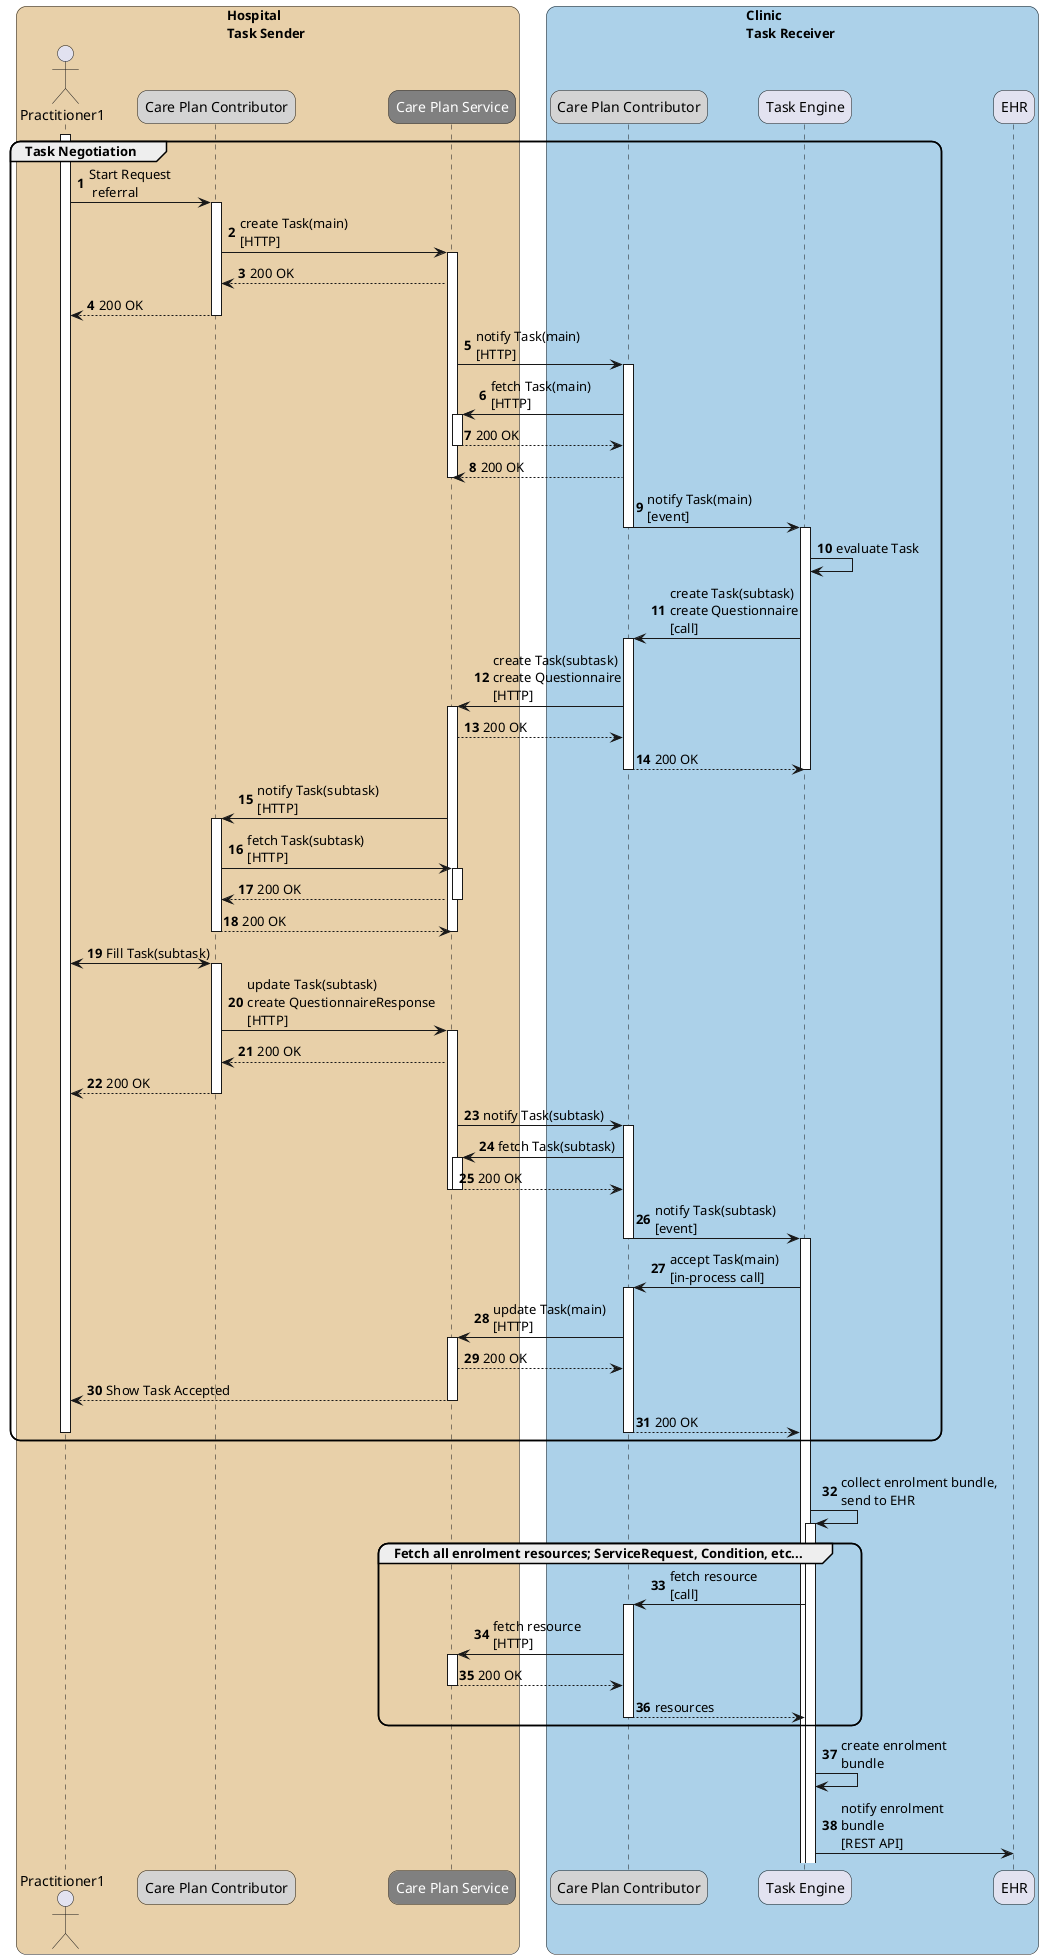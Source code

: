 @startuml clinic-notification-1
autonumber
skinparam roundcorner 20
skinparam defaultFontName Arial

box Hospital\nTask Sender #e8d0a9
    actor Practitioner1 as Practitioner1
    participant "Care Plan Contributor" as CPC1 #LightGray
    participant "<font color=white>Care Plan Service" as CPS #Gray
end box

box Clinic\nTask Receiver #acd1e9
    participant "Care Plan Contributor" as CPC2 #LightGray
    participant "Task Engine" as taskEngine
    participant "EHR" as careprofs
end box

group Task Negotiation
activate Practitioner1
Practitioner1 -> CPC1 : Start Request\n referral
activate CPC1
    CPC1 -> CPS: create Task(main)\n[HTTP]
activate CPS
    CPS --> CPC1 : 200 OK
    CPC1 --> Practitioner1 : 200 OK
deactivate CPC1
    CPS -> CPC2: notify Task(main)\n[HTTP]
    activate CPC2
        CPC2 -> CPS: fetch Task(main)\n[HTTP]
        activate CPS
            CPS --> CPC2: 200 OK
        deactivate CPS
        CPC2 --> CPS: 200 OK
deactivate CPS
    CPC2 -> taskEngine: notify Task(main)\n[event]
deactivate CPC2

activate taskEngine
    taskEngine -> taskEngine: evaluate Task
    taskEngine -> CPC2: create Task(subtask)\ncreate Questionnaire\n[call]
    activate CPC2
        CPC2 -> CPS: create Task(subtask)\ncreate Questionnaire\n[HTTP]
        activate CPS
        CPS --> CPC2 : 200 OK
        CPC2 --> taskEngine : 200 OK
        deactivate CPC2
        deactivate taskEngine
        CPS -> CPC1: notify Task(subtask)\n[HTTP]
        activate CPC1
            CPC1 -> CPS: fetch Task(subtask)\n[HTTP]
            activate CPS
            CPS --> CPC1: 200 OK
            deactivate CPS
            CPC1 --> CPS : 200 OK
        deactivate CPS
        deactivate CPC1

    CPC1 <-> Practitioner1: Fill Task(subtask)
    activate CPC1
        CPC1 -> CPS: update Task(subtask)\ncreate QuestionnaireResponse\n[HTTP]
        activate CPS
        CPS --> CPC1 : 200 OK
        CPC1 --> Practitioner1: 200 OK
    deactivate CPC1
        CPS -> CPC2: notify Task(subtask)
        activate CPC2
            CPC2 ->  CPS: fetch Task(subtask)
            activate CPS
                CPS --> CPC2: 200 OK
            deactivate CPS
    deactivate CPS
        CPC2 -> taskEngine: notify Task(subtask)\n[event]
        deactivate CPC2
        activate taskEngine

taskEngine -> CPC2: accept Task(main)\n[in-process call]
activate CPC2
    CPC2 -> CPS: update Task(main)\n[HTTP]
    activate CPS
        CPS --> CPC2: 200 OK
        CPS --> Practitioner1 : Show Task Accepted
    deactivate CPS
    CPC2 --> taskEngine: 200 OK
deactivate CPC2
deactivate Practitioner1

deactivate CPS
end group
group EHR Enrolment Bundle Delivery

taskEngine -> taskEngine: collect enrolment bundle,\nsend to EHR
activate taskEngine
group Fetch all enrolment resources; ServiceRequest, Condition, etc...
taskEngine -> CPC2: fetch resource\n[call]
activate CPC2
    CPC2 -> CPS: fetch resource\n[HTTP]
    activate CPS
    CPS --> CPC2: 200 OK
    deactivate
    CPC2 --> taskEngine: resources
deactivate CPC2
end loop
taskEngine -> taskEngine: create enrolment\nbundle
taskEngine -> careprofs: notify enrolment\nbundle\n[REST API]
@enduml
